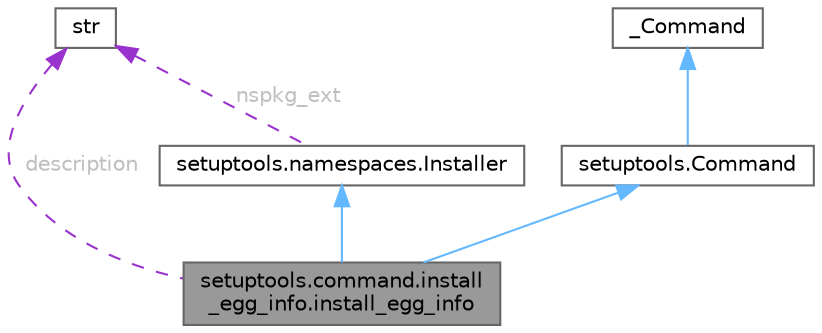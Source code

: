 digraph "setuptools.command.install_egg_info.install_egg_info"
{
 // LATEX_PDF_SIZE
  bgcolor="transparent";
  edge [fontname=Helvetica,fontsize=10,labelfontname=Helvetica,labelfontsize=10];
  node [fontname=Helvetica,fontsize=10,shape=box,height=0.2,width=0.4];
  Node1 [id="Node000001",label="setuptools.command.install\l_egg_info.install_egg_info",height=0.2,width=0.4,color="gray40", fillcolor="grey60", style="filled", fontcolor="black",tooltip=" "];
  Node2 -> Node1 [id="edge1_Node000001_Node000002",dir="back",color="steelblue1",style="solid",tooltip=" "];
  Node2 [id="Node000002",label="setuptools.namespaces.Installer",height=0.2,width=0.4,color="gray40", fillcolor="white", style="filled",URL="$classsetuptools_1_1namespaces_1_1_installer.html",tooltip=" "];
  Node3 -> Node2 [id="edge2_Node000002_Node000003",dir="back",color="darkorchid3",style="dashed",tooltip=" ",label=" nspkg_ext",fontcolor="grey" ];
  Node3 [id="Node000003",label="str",height=0.2,width=0.4,color="gray40", fillcolor="white", style="filled",tooltip=" "];
  Node4 -> Node1 [id="edge3_Node000001_Node000004",dir="back",color="steelblue1",style="solid",tooltip=" "];
  Node4 [id="Node000004",label="setuptools.Command",height=0.2,width=0.4,color="gray40", fillcolor="white", style="filled",URL="$classsetuptools_1_1_command.html",tooltip=" "];
  Node5 -> Node4 [id="edge4_Node000004_Node000005",dir="back",color="steelblue1",style="solid",tooltip=" "];
  Node5 [id="Node000005",label="_Command",height=0.2,width=0.4,color="gray40", fillcolor="white", style="filled",tooltip=" "];
  Node3 -> Node1 [id="edge5_Node000001_Node000003",dir="back",color="darkorchid3",style="dashed",tooltip=" ",label=" description",fontcolor="grey" ];
}
